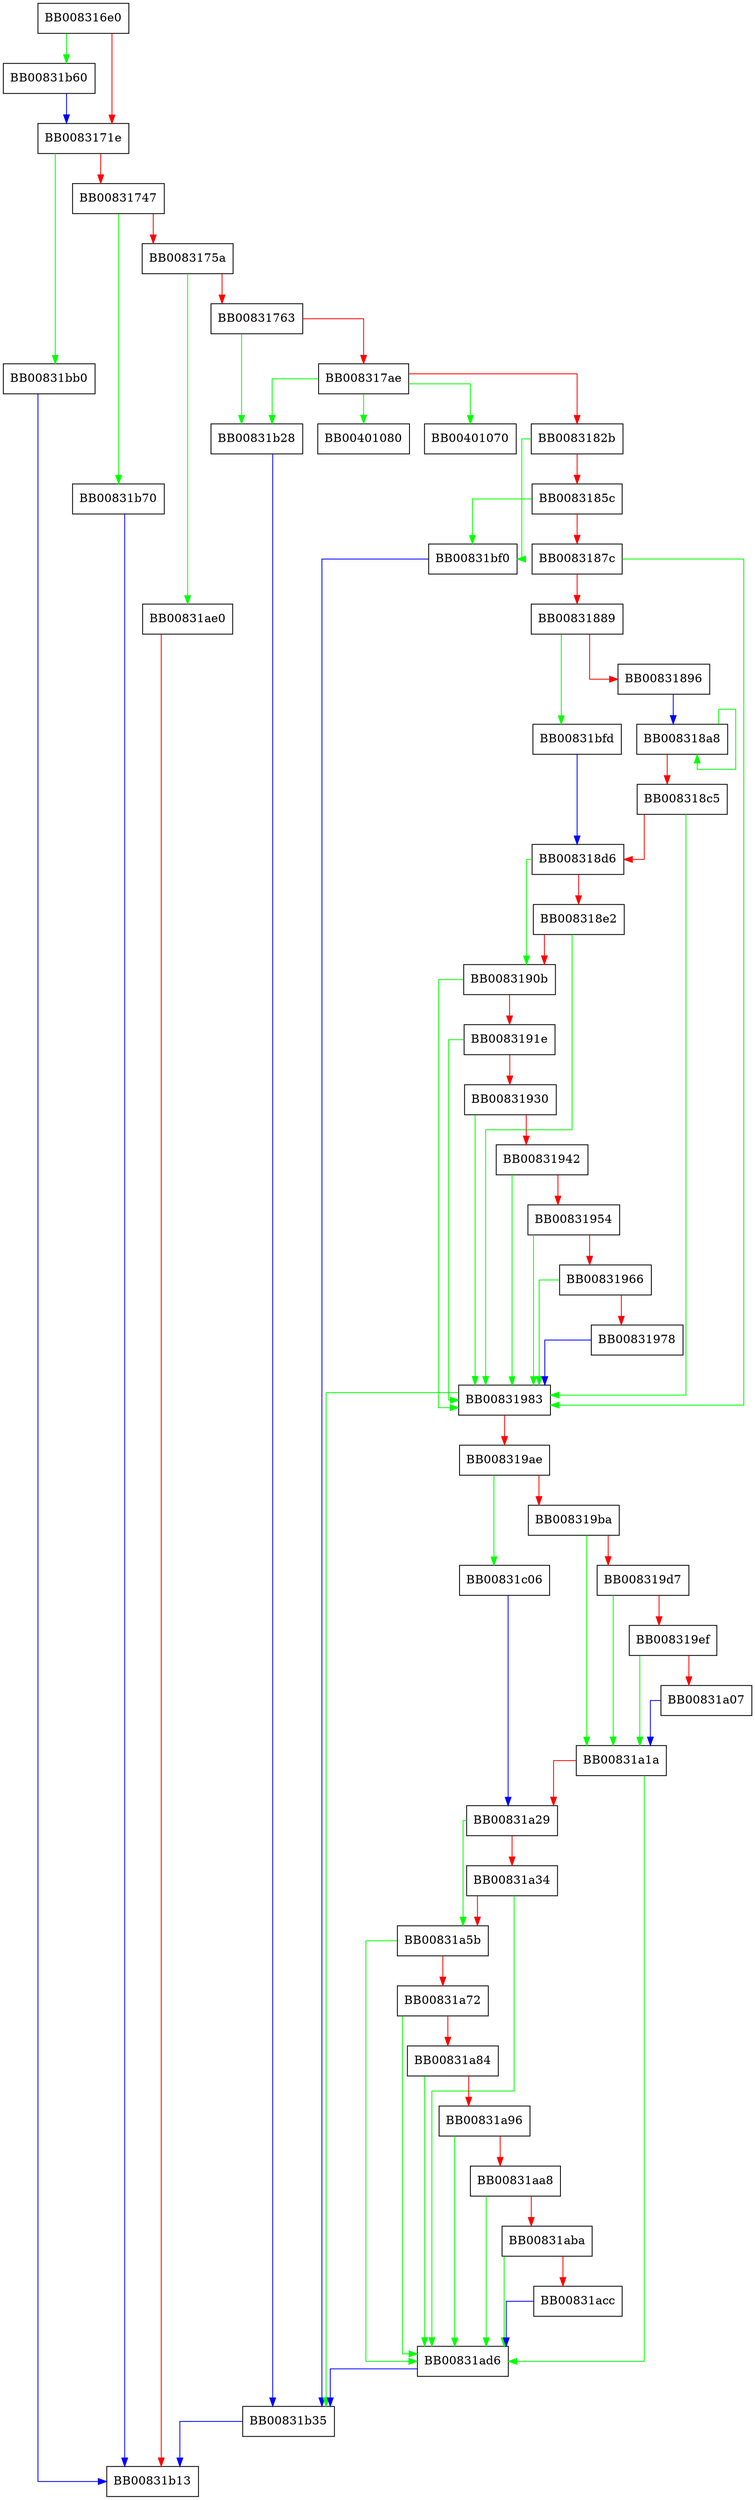 digraph RSA_padding_add_PKCS1_OAEP_mgf1 {
  node [shape="box"];
  graph [splines=ortho];
  BB008316e0 -> BB00831b60 [color="green"];
  BB008316e0 -> BB0083171e [color="red"];
  BB0083171e -> BB00831bb0 [color="green"];
  BB0083171e -> BB00831747 [color="red"];
  BB00831747 -> BB00831b70 [color="green"];
  BB00831747 -> BB0083175a [color="red"];
  BB0083175a -> BB00831ae0 [color="green"];
  BB0083175a -> BB00831763 [color="red"];
  BB00831763 -> BB00831b28 [color="green"];
  BB00831763 -> BB008317ae [color="red"];
  BB008317ae -> BB00401080 [color="green"];
  BB008317ae -> BB00401070 [color="green"];
  BB008317ae -> BB00831b28 [color="green"];
  BB008317ae -> BB0083182b [color="red"];
  BB0083182b -> BB00831bf0 [color="green"];
  BB0083182b -> BB0083185c [color="red"];
  BB0083185c -> BB00831bf0 [color="green"];
  BB0083185c -> BB0083187c [color="red"];
  BB0083187c -> BB00831983 [color="green"];
  BB0083187c -> BB00831889 [color="red"];
  BB00831889 -> BB00831bfd [color="green"];
  BB00831889 -> BB00831896 [color="red"];
  BB00831896 -> BB008318a8 [color="blue"];
  BB008318a8 -> BB008318a8 [color="green"];
  BB008318a8 -> BB008318c5 [color="red"];
  BB008318c5 -> BB00831983 [color="green"];
  BB008318c5 -> BB008318d6 [color="red"];
  BB008318d6 -> BB0083190b [color="green"];
  BB008318d6 -> BB008318e2 [color="red"];
  BB008318e2 -> BB00831983 [color="green"];
  BB008318e2 -> BB0083190b [color="red"];
  BB0083190b -> BB00831983 [color="green"];
  BB0083190b -> BB0083191e [color="red"];
  BB0083191e -> BB00831983 [color="green"];
  BB0083191e -> BB00831930 [color="red"];
  BB00831930 -> BB00831983 [color="green"];
  BB00831930 -> BB00831942 [color="red"];
  BB00831942 -> BB00831983 [color="green"];
  BB00831942 -> BB00831954 [color="red"];
  BB00831954 -> BB00831983 [color="green"];
  BB00831954 -> BB00831966 [color="red"];
  BB00831966 -> BB00831983 [color="green"];
  BB00831966 -> BB00831978 [color="red"];
  BB00831978 -> BB00831983 [color="blue"];
  BB00831983 -> BB00831b35 [color="green"];
  BB00831983 -> BB008319ae [color="red"];
  BB008319ae -> BB00831c06 [color="green"];
  BB008319ae -> BB008319ba [color="red"];
  BB008319ba -> BB00831a1a [color="green"];
  BB008319ba -> BB008319d7 [color="red"];
  BB008319d7 -> BB00831a1a [color="green"];
  BB008319d7 -> BB008319ef [color="red"];
  BB008319ef -> BB00831a1a [color="green"];
  BB008319ef -> BB00831a07 [color="red"];
  BB00831a07 -> BB00831a1a [color="blue"];
  BB00831a1a -> BB00831ad6 [color="green"];
  BB00831a1a -> BB00831a29 [color="red"];
  BB00831a29 -> BB00831a5b [color="green"];
  BB00831a29 -> BB00831a34 [color="red"];
  BB00831a34 -> BB00831ad6 [color="green"];
  BB00831a34 -> BB00831a5b [color="red"];
  BB00831a5b -> BB00831ad6 [color="green"];
  BB00831a5b -> BB00831a72 [color="red"];
  BB00831a72 -> BB00831ad6 [color="green"];
  BB00831a72 -> BB00831a84 [color="red"];
  BB00831a84 -> BB00831ad6 [color="green"];
  BB00831a84 -> BB00831a96 [color="red"];
  BB00831a96 -> BB00831ad6 [color="green"];
  BB00831a96 -> BB00831aa8 [color="red"];
  BB00831aa8 -> BB00831ad6 [color="green"];
  BB00831aa8 -> BB00831aba [color="red"];
  BB00831aba -> BB00831ad6 [color="green"];
  BB00831aba -> BB00831acc [color="red"];
  BB00831acc -> BB00831ad6 [color="blue"];
  BB00831ad6 -> BB00831b35 [color="blue"];
  BB00831ae0 -> BB00831b13 [color="red"];
  BB00831b28 -> BB00831b35 [color="blue"];
  BB00831b35 -> BB00831b13 [color="blue"];
  BB00831b60 -> BB0083171e [color="blue"];
  BB00831b70 -> BB00831b13 [color="blue"];
  BB00831bb0 -> BB00831b13 [color="blue"];
  BB00831bf0 -> BB00831b35 [color="blue"];
  BB00831bfd -> BB008318d6 [color="blue"];
  BB00831c06 -> BB00831a29 [color="blue"];
}